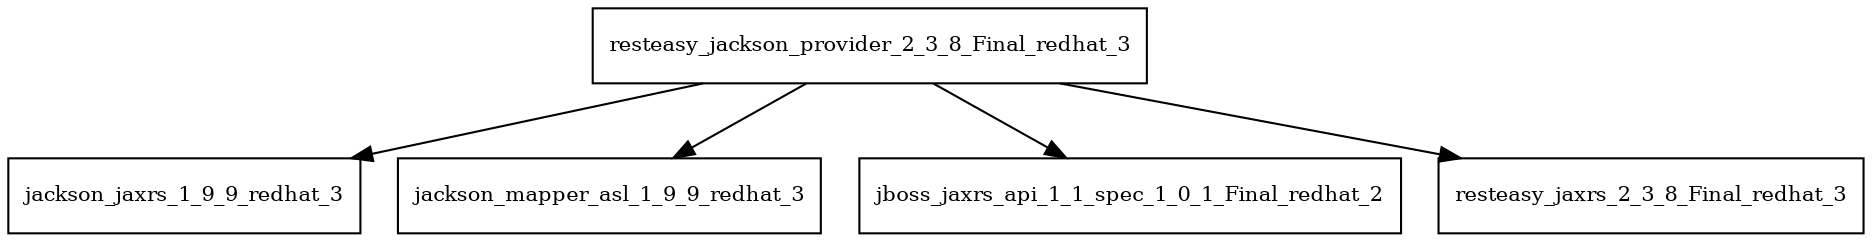 digraph resteasy_jackson_provider_2_3_8_Final_redhat_3_dependencies {
  node [shape = box, fontsize=10.0];
  resteasy_jackson_provider_2_3_8_Final_redhat_3 -> jackson_jaxrs_1_9_9_redhat_3;
  resteasy_jackson_provider_2_3_8_Final_redhat_3 -> jackson_mapper_asl_1_9_9_redhat_3;
  resteasy_jackson_provider_2_3_8_Final_redhat_3 -> jboss_jaxrs_api_1_1_spec_1_0_1_Final_redhat_2;
  resteasy_jackson_provider_2_3_8_Final_redhat_3 -> resteasy_jaxrs_2_3_8_Final_redhat_3;
}
